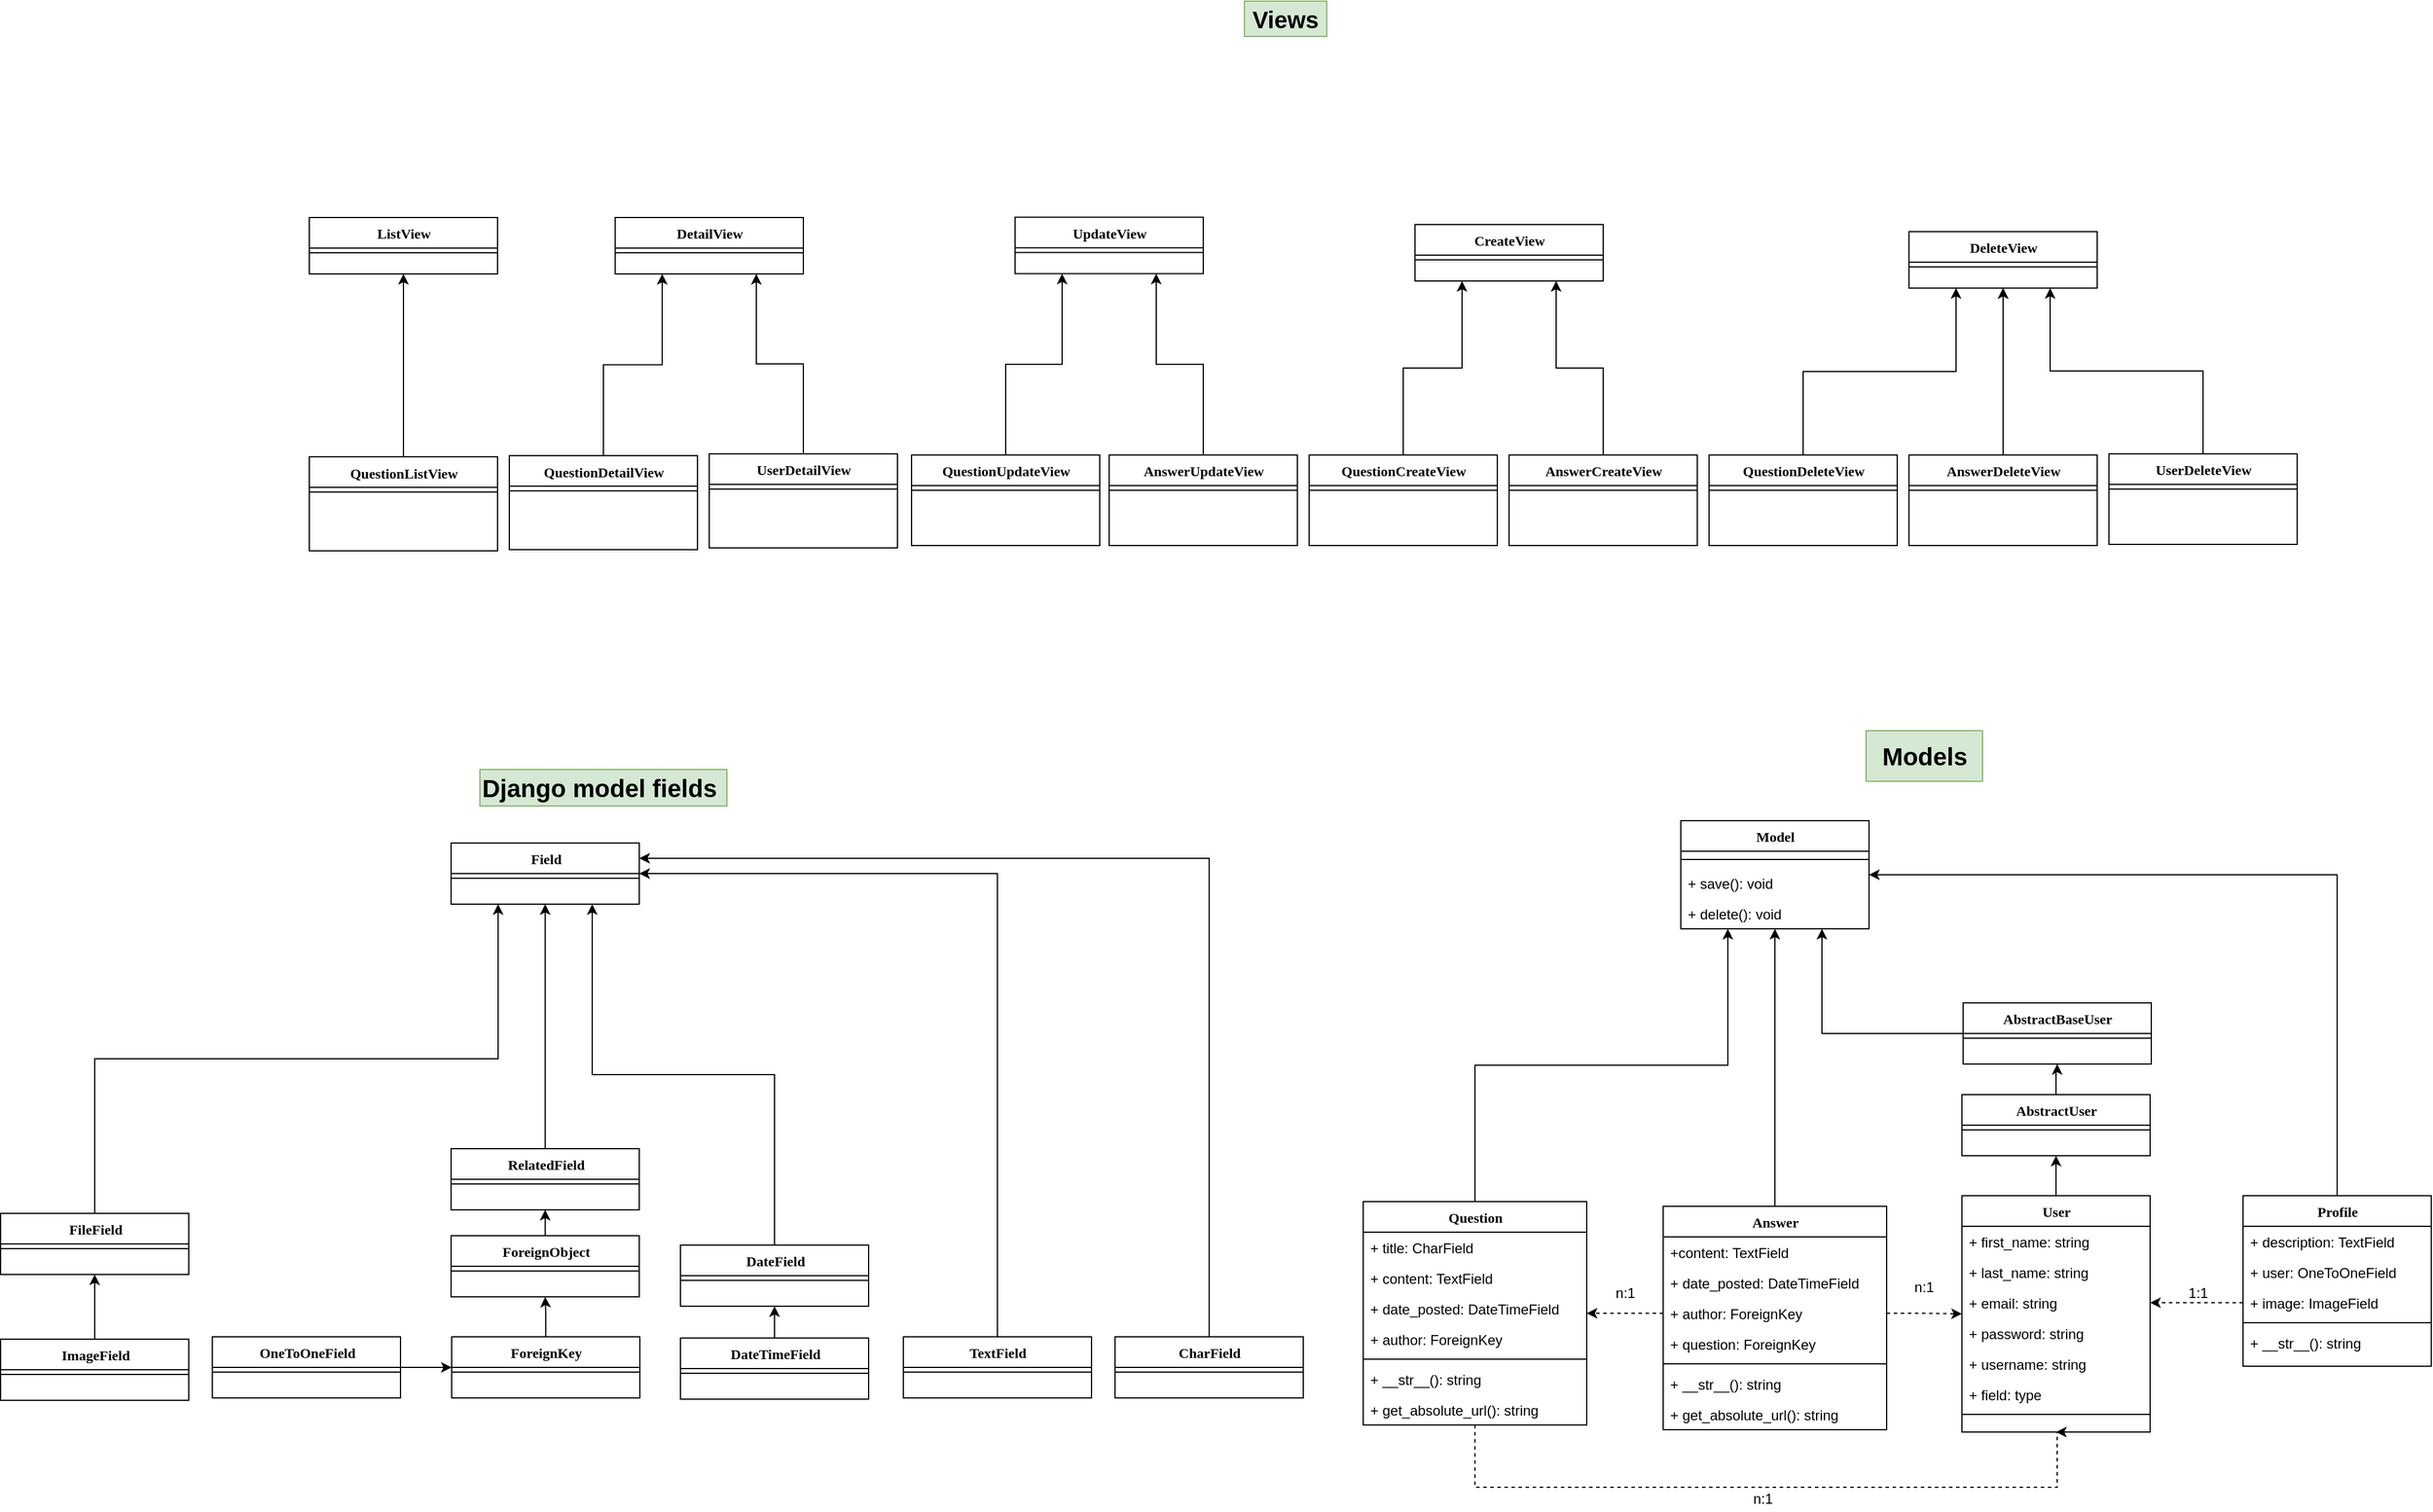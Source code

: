 <mxfile version="10.7.3" type="device"><diagram name="Page-1" id="9f46799a-70d6-7492-0946-bef42562c5a5"><mxGraphModel dx="5567" dy="2790" grid="1" gridSize="10" guides="1" tooltips="1" connect="1" arrows="1" fold="1" page="1" pageScale="1" pageWidth="1100" pageHeight="850" background="#ffffff" math="0" shadow="0"><root><mxCell id="0"/><mxCell id="1" parent="0"/><mxCell id="f9qjd2ug12fLaWXIo22U-174" value="" style="edgeStyle=orthogonalEdgeStyle;rounded=0;orthogonalLoop=1;jettySize=auto;html=1;entryX=1;entryY=0.5;entryDx=0;entryDy=0;exitX=0.5;exitY=0;exitDx=0;exitDy=0;" parent="1" source="78961159f06e98e8-17" target="78961159f06e98e8-43" edge="1"><mxGeometry relative="1" as="geometry"><mxPoint x="-734" y="545.5" as="targetPoint"/></mxGeometry></mxCell><mxCell id="f9qjd2ug12fLaWXIo22U-181" value="" style="edgeStyle=orthogonalEdgeStyle;rounded=0;orthogonalLoop=1;jettySize=auto;html=1;dashed=1;exitX=0;exitY=0.5;exitDx=0;exitDy=0;entryX=1;entryY=0.5;entryDx=0;entryDy=0;" parent="1" source="78961159f06e98e8-25" target="78961159f06e98e8-33" edge="1"><mxGeometry relative="1" as="geometry"><mxPoint x="-349" y="498" as="targetPoint"/></mxGeometry></mxCell><mxCell id="78961159f06e98e8-17" value="Profile" style="swimlane;html=1;fontStyle=1;align=center;verticalAlign=top;childLayout=stackLayout;horizontal=1;startSize=26;horizontalStack=0;resizeParent=1;resizeLast=0;collapsible=1;marginBottom=0;swimlaneFillColor=#ffffff;rounded=0;shadow=0;comic=0;labelBackgroundColor=none;strokeColor=#000000;strokeWidth=1;fillColor=none;fontFamily=Verdana;fontSize=12;fontColor=#000000;" parent="1" vertex="1"><mxGeometry x="-271" y="406" width="160" height="145" as="geometry"/></mxCell><mxCell id="78961159f06e98e8-21" value="+ description: TextField" style="text;html=1;strokeColor=none;fillColor=none;align=left;verticalAlign=top;spacingLeft=4;spacingRight=4;whiteSpace=wrap;overflow=hidden;rotatable=0;points=[[0,0.5],[1,0.5]];portConstraint=eastwest;" parent="78961159f06e98e8-17" vertex="1"><mxGeometry y="26" width="160" height="26" as="geometry"/></mxCell><mxCell id="78961159f06e98e8-23" value="+ user: OneToOneField" style="text;html=1;strokeColor=none;fillColor=none;align=left;verticalAlign=top;spacingLeft=4;spacingRight=4;whiteSpace=wrap;overflow=hidden;rotatable=0;points=[[0,0.5],[1,0.5]];portConstraint=eastwest;" parent="78961159f06e98e8-17" vertex="1"><mxGeometry y="52" width="160" height="26" as="geometry"/></mxCell><mxCell id="78961159f06e98e8-25" value="+ image: ImageField" style="text;html=1;strokeColor=none;fillColor=none;align=left;verticalAlign=top;spacingLeft=4;spacingRight=4;whiteSpace=wrap;overflow=hidden;rotatable=0;points=[[0,0.5],[1,0.5]];portConstraint=eastwest;" parent="78961159f06e98e8-17" vertex="1"><mxGeometry y="78" width="160" height="26" as="geometry"/></mxCell><mxCell id="78961159f06e98e8-19" value="" style="line;html=1;strokeWidth=1;fillColor=none;align=left;verticalAlign=middle;spacingTop=-1;spacingLeft=3;spacingRight=3;rotatable=0;labelPosition=right;points=[];portConstraint=eastwest;" parent="78961159f06e98e8-17" vertex="1"><mxGeometry y="104" width="160" height="8" as="geometry"/></mxCell><mxCell id="78961159f06e98e8-27" value="+ __str__(): string" style="text;html=1;strokeColor=none;fillColor=none;align=left;verticalAlign=top;spacingLeft=4;spacingRight=4;whiteSpace=wrap;overflow=hidden;rotatable=0;points=[[0,0.5],[1,0.5]];portConstraint=eastwest;" parent="78961159f06e98e8-17" vertex="1"><mxGeometry y="112" width="160" height="26" as="geometry"/></mxCell><mxCell id="f9qjd2ug12fLaWXIo22U-154" value="" style="edgeStyle=orthogonalEdgeStyle;rounded=0;orthogonalLoop=1;jettySize=auto;html=1;" parent="1" source="78961159f06e98e8-30" target="f9qjd2ug12fLaWXIo22U-1" edge="1"><mxGeometry relative="1" as="geometry"><mxPoint x="-359" y="43" as="targetPoint"/></mxGeometry></mxCell><mxCell id="78961159f06e98e8-30" value="User" style="swimlane;html=1;fontStyle=1;align=center;verticalAlign=top;childLayout=stackLayout;horizontal=1;startSize=26;horizontalStack=0;resizeParent=1;resizeLast=0;collapsible=1;marginBottom=0;swimlaneFillColor=#ffffff;rounded=0;shadow=0;comic=0;labelBackgroundColor=none;strokeColor=#000000;strokeWidth=1;fillColor=none;fontFamily=Verdana;fontSize=12;fontColor=#000000;" parent="1" vertex="1"><mxGeometry x="-510" y="406" width="160" height="201" as="geometry"/></mxCell><mxCell id="78961159f06e98e8-31" value="+ first_name: string" style="text;html=1;strokeColor=none;fillColor=none;align=left;verticalAlign=top;spacingLeft=4;spacingRight=4;whiteSpace=wrap;overflow=hidden;rotatable=0;points=[[0,0.5],[1,0.5]];portConstraint=eastwest;" parent="78961159f06e98e8-30" vertex="1"><mxGeometry y="26" width="160" height="26" as="geometry"/></mxCell><mxCell id="78961159f06e98e8-32" value="+ last_name: string" style="text;html=1;strokeColor=none;fillColor=none;align=left;verticalAlign=top;spacingLeft=4;spacingRight=4;whiteSpace=wrap;overflow=hidden;rotatable=0;points=[[0,0.5],[1,0.5]];portConstraint=eastwest;" parent="78961159f06e98e8-30" vertex="1"><mxGeometry y="52" width="160" height="26" as="geometry"/></mxCell><mxCell id="78961159f06e98e8-33" value="+ email: string" style="text;html=1;strokeColor=none;fillColor=none;align=left;verticalAlign=top;spacingLeft=4;spacingRight=4;whiteSpace=wrap;overflow=hidden;rotatable=0;points=[[0,0.5],[1,0.5]];portConstraint=eastwest;" parent="78961159f06e98e8-30" vertex="1"><mxGeometry y="78" width="160" height="26" as="geometry"/></mxCell><mxCell id="78961159f06e98e8-34" value="+ password: string" style="text;html=1;strokeColor=none;fillColor=none;align=left;verticalAlign=top;spacingLeft=4;spacingRight=4;whiteSpace=wrap;overflow=hidden;rotatable=0;points=[[0,0.5],[1,0.5]];portConstraint=eastwest;" parent="78961159f06e98e8-30" vertex="1"><mxGeometry y="104" width="160" height="26" as="geometry"/></mxCell><mxCell id="78961159f06e98e8-36" value="+ username: string" style="text;html=1;strokeColor=none;fillColor=none;align=left;verticalAlign=top;spacingLeft=4;spacingRight=4;whiteSpace=wrap;overflow=hidden;rotatable=0;points=[[0,0.5],[1,0.5]];portConstraint=eastwest;" parent="78961159f06e98e8-30" vertex="1"><mxGeometry y="130" width="160" height="26" as="geometry"/></mxCell><mxCell id="78961159f06e98e8-37" value="+ field: type" style="text;html=1;strokeColor=none;fillColor=none;align=left;verticalAlign=top;spacingLeft=4;spacingRight=4;whiteSpace=wrap;overflow=hidden;rotatable=0;points=[[0,0.5],[1,0.5]];portConstraint=eastwest;" parent="78961159f06e98e8-30" vertex="1"><mxGeometry y="156" width="160" height="26" as="geometry"/></mxCell><mxCell id="78961159f06e98e8-38" value="" style="line;html=1;strokeWidth=1;fillColor=none;align=left;verticalAlign=middle;spacingTop=-1;spacingLeft=3;spacingRight=3;rotatable=0;labelPosition=right;points=[];portConstraint=eastwest;" parent="78961159f06e98e8-30" vertex="1"><mxGeometry y="182" width="160" height="8" as="geometry"/></mxCell><mxCell id="78961159f06e98e8-43" value="Model" style="swimlane;html=1;fontStyle=1;align=center;verticalAlign=top;childLayout=stackLayout;horizontal=1;startSize=26;horizontalStack=0;resizeParent=1;resizeLast=0;collapsible=1;marginBottom=0;swimlaneFillColor=#ffffff;rounded=0;shadow=0;comic=0;labelBackgroundColor=none;strokeColor=#000000;strokeWidth=1;fillColor=none;fontFamily=Verdana;fontSize=12;fontColor=#000000;" parent="1" vertex="1"><mxGeometry x="-749" y="87" width="160" height="92" as="geometry"/></mxCell><mxCell id="78961159f06e98e8-51" value="" style="line;html=1;strokeWidth=1;fillColor=none;align=left;verticalAlign=middle;spacingTop=-1;spacingLeft=3;spacingRight=3;rotatable=0;labelPosition=right;points=[];portConstraint=eastwest;" parent="78961159f06e98e8-43" vertex="1"><mxGeometry y="26" width="160" height="14" as="geometry"/></mxCell><mxCell id="78961159f06e98e8-52" value="+ save(): void" style="text;html=1;strokeColor=none;fillColor=none;align=left;verticalAlign=top;spacingLeft=4;spacingRight=4;whiteSpace=wrap;overflow=hidden;rotatable=0;points=[[0,0.5],[1,0.5]];portConstraint=eastwest;" parent="78961159f06e98e8-43" vertex="1"><mxGeometry y="40" width="160" height="26" as="geometry"/></mxCell><mxCell id="78961159f06e98e8-53" value="+ delete(): void" style="text;html=1;strokeColor=none;fillColor=none;align=left;verticalAlign=top;spacingLeft=4;spacingRight=4;whiteSpace=wrap;overflow=hidden;rotatable=0;points=[[0,0.5],[1,0.5]];portConstraint=eastwest;" parent="78961159f06e98e8-43" vertex="1"><mxGeometry y="66" width="160" height="26" as="geometry"/></mxCell><mxCell id="f9qjd2ug12fLaWXIo22U-136" value="" style="edgeStyle=orthogonalEdgeStyle;rounded=0;orthogonalLoop=1;jettySize=auto;html=1;exitX=0.5;exitY=0;exitDx=0;exitDy=0;entryX=0.25;entryY=1;entryDx=0;entryDy=0;" parent="1" source="78961159f06e98e8-56" target="78961159f06e98e8-43" edge="1"><mxGeometry relative="1" as="geometry"><mxPoint x="-439" y="189" as="targetPoint"/></mxGeometry></mxCell><mxCell id="f9qjd2ug12fLaWXIo22U-312" value="" style="edgeStyle=orthogonalEdgeStyle;rounded=0;orthogonalLoop=1;jettySize=auto;html=1;dashed=1;entryX=0.5;entryY=1;entryDx=0;entryDy=0;exitX=0.5;exitY=1;exitDx=0;exitDy=0;" parent="1" source="78961159f06e98e8-56" target="78961159f06e98e8-30" edge="1"><mxGeometry relative="1" as="geometry"><mxPoint x="-1074" y="821" as="targetPoint"/><Array as="points"><mxPoint x="-924" y="654"/><mxPoint x="-429" y="654"/></Array></mxGeometry></mxCell><mxCell id="78961159f06e98e8-56" value="Question" style="swimlane;html=1;fontStyle=1;align=center;verticalAlign=top;childLayout=stackLayout;horizontal=1;startSize=26;horizontalStack=0;resizeParent=1;resizeLast=0;collapsible=1;marginBottom=0;swimlaneFillColor=#ffffff;rounded=0;shadow=0;comic=0;labelBackgroundColor=none;strokeColor=#000000;strokeWidth=1;fillColor=none;fontFamily=Verdana;fontSize=12;fontColor=#000000;" parent="1" vertex="1"><mxGeometry x="-1019" y="411" width="190" height="190" as="geometry"/></mxCell><mxCell id="78961159f06e98e8-57" value="+ title: CharField" style="text;html=1;strokeColor=none;fillColor=none;align=left;verticalAlign=top;spacingLeft=4;spacingRight=4;whiteSpace=wrap;overflow=hidden;rotatable=0;points=[[0,0.5],[1,0.5]];portConstraint=eastwest;" parent="78961159f06e98e8-56" vertex="1"><mxGeometry y="26" width="190" height="26" as="geometry"/></mxCell><mxCell id="78961159f06e98e8-58" value="+ content: TextField" style="text;html=1;strokeColor=none;fillColor=none;align=left;verticalAlign=top;spacingLeft=4;spacingRight=4;whiteSpace=wrap;overflow=hidden;rotatable=0;points=[[0,0.5],[1,0.5]];portConstraint=eastwest;" parent="78961159f06e98e8-56" vertex="1"><mxGeometry y="52" width="190" height="26" as="geometry"/></mxCell><mxCell id="78961159f06e98e8-59" value="+ date_posted: DateTimeField" style="text;html=1;strokeColor=none;fillColor=none;align=left;verticalAlign=top;spacingLeft=4;spacingRight=4;whiteSpace=wrap;overflow=hidden;rotatable=0;points=[[0,0.5],[1,0.5]];portConstraint=eastwest;" parent="78961159f06e98e8-56" vertex="1"><mxGeometry y="78" width="190" height="26" as="geometry"/></mxCell><mxCell id="78961159f06e98e8-60" value="+ author: ForeignKey" style="text;html=1;strokeColor=none;fillColor=none;align=left;verticalAlign=top;spacingLeft=4;spacingRight=4;whiteSpace=wrap;overflow=hidden;rotatable=0;points=[[0,0.5],[1,0.5]];portConstraint=eastwest;" parent="78961159f06e98e8-56" vertex="1"><mxGeometry y="104" width="190" height="26" as="geometry"/></mxCell><mxCell id="78961159f06e98e8-64" value="" style="line;html=1;strokeWidth=1;fillColor=none;align=left;verticalAlign=middle;spacingTop=-1;spacingLeft=3;spacingRight=3;rotatable=0;labelPosition=right;points=[];portConstraint=eastwest;" parent="78961159f06e98e8-56" vertex="1"><mxGeometry y="130" width="190" height="8" as="geometry"/></mxCell><mxCell id="78961159f06e98e8-65" value="+ __str__(): string" style="text;html=1;strokeColor=none;fillColor=none;align=left;verticalAlign=top;spacingLeft=4;spacingRight=4;whiteSpace=wrap;overflow=hidden;rotatable=0;points=[[0,0.5],[1,0.5]];portConstraint=eastwest;" parent="78961159f06e98e8-56" vertex="1"><mxGeometry y="138" width="190" height="26" as="geometry"/></mxCell><mxCell id="78961159f06e98e8-66" value="+ get_absolute_url(): string" style="text;html=1;strokeColor=none;fillColor=none;align=left;verticalAlign=top;spacingLeft=4;spacingRight=4;whiteSpace=wrap;overflow=hidden;rotatable=0;points=[[0,0.5],[1,0.5]];portConstraint=eastwest;" parent="78961159f06e98e8-56" vertex="1"><mxGeometry y="164" width="190" height="26" as="geometry"/></mxCell><mxCell id="f9qjd2ug12fLaWXIo22U-155" value="" style="edgeStyle=orthogonalEdgeStyle;rounded=0;orthogonalLoop=1;jettySize=auto;html=1;" parent="1" source="f9qjd2ug12fLaWXIo22U-1" target="f9qjd2ug12fLaWXIo22U-9" edge="1"><mxGeometry relative="1" as="geometry"/></mxCell><mxCell id="f9qjd2ug12fLaWXIo22U-1" value="AbstractUser" style="swimlane;html=1;fontStyle=1;align=center;verticalAlign=top;childLayout=stackLayout;horizontal=1;startSize=26;horizontalStack=0;resizeParent=1;resizeLast=0;collapsible=1;marginBottom=0;swimlaneFillColor=#ffffff;rounded=0;shadow=0;comic=0;labelBackgroundColor=none;strokeColor=#000000;strokeWidth=1;fillColor=none;fontFamily=Verdana;fontSize=12;fontColor=#000000;" parent="1" vertex="1"><mxGeometry x="-510" y="320" width="160" height="52" as="geometry"/></mxCell><mxCell id="f9qjd2ug12fLaWXIo22U-8" value="" style="line;html=1;strokeWidth=1;fillColor=none;align=left;verticalAlign=middle;spacingTop=-1;spacingLeft=3;spacingRight=3;rotatable=0;labelPosition=right;points=[];portConstraint=eastwest;" parent="f9qjd2ug12fLaWXIo22U-1" vertex="1"><mxGeometry y="26" width="160" height="8" as="geometry"/></mxCell><mxCell id="f9qjd2ug12fLaWXIo22U-158" value="" style="edgeStyle=orthogonalEdgeStyle;rounded=0;orthogonalLoop=1;jettySize=auto;html=1;entryX=0.75;entryY=1;entryDx=0;entryDy=0;" parent="1" source="f9qjd2ug12fLaWXIo22U-9" target="78961159f06e98e8-43" edge="1"><mxGeometry relative="1" as="geometry"><mxPoint x="-439" y="133" as="sourcePoint"/><mxPoint x="-439" y="124" as="targetPoint"/></mxGeometry></mxCell><mxCell id="f9qjd2ug12fLaWXIo22U-9" value="AbstractBaseUser" style="swimlane;html=1;fontStyle=1;align=center;verticalAlign=top;childLayout=stackLayout;horizontal=1;startSize=26;horizontalStack=0;resizeParent=1;resizeLast=0;collapsible=1;marginBottom=0;swimlaneFillColor=#ffffff;rounded=0;shadow=0;comic=0;labelBackgroundColor=none;strokeColor=#000000;strokeWidth=1;fillColor=none;fontFamily=Verdana;fontSize=12;fontColor=#000000;" parent="1" vertex="1"><mxGeometry x="-509" y="242" width="160" height="52" as="geometry"/></mxCell><mxCell id="f9qjd2ug12fLaWXIo22U-10" value="" style="line;html=1;strokeWidth=1;fillColor=none;align=left;verticalAlign=middle;spacingTop=-1;spacingLeft=3;spacingRight=3;rotatable=0;labelPosition=right;points=[];portConstraint=eastwest;" parent="f9qjd2ug12fLaWXIo22U-9" vertex="1"><mxGeometry y="26" width="160" height="8" as="geometry"/></mxCell><mxCell id="f9qjd2ug12fLaWXIo22U-167" value="" style="edgeStyle=orthogonalEdgeStyle;rounded=0;orthogonalLoop=1;jettySize=auto;html=1;exitX=0.5;exitY=0;exitDx=0;exitDy=0;" parent="1" source="f9qjd2ug12fLaWXIo22U-11" target="78961159f06e98e8-43" edge="1"><mxGeometry relative="1" as="geometry"><mxPoint x="-489.0" y="569" as="targetPoint"/></mxGeometry></mxCell><mxCell id="f9qjd2ug12fLaWXIo22U-11" value="Answer" style="swimlane;html=1;fontStyle=1;align=center;verticalAlign=top;childLayout=stackLayout;horizontal=1;startSize=26;horizontalStack=0;resizeParent=1;resizeLast=0;collapsible=1;marginBottom=0;swimlaneFillColor=#ffffff;rounded=0;shadow=0;comic=0;labelBackgroundColor=none;strokeColor=#000000;strokeWidth=1;fillColor=none;fontFamily=Verdana;fontSize=12;fontColor=#000000;" parent="1" vertex="1"><mxGeometry x="-764" y="415" width="190" height="190" as="geometry"/></mxCell><mxCell id="f9qjd2ug12fLaWXIo22U-12" value="+content: TextField" style="text;html=1;strokeColor=none;fillColor=none;align=left;verticalAlign=top;spacingLeft=4;spacingRight=4;whiteSpace=wrap;overflow=hidden;rotatable=0;points=[[0,0.5],[1,0.5]];portConstraint=eastwest;" parent="f9qjd2ug12fLaWXIo22U-11" vertex="1"><mxGeometry y="26" width="190" height="26" as="geometry"/></mxCell><mxCell id="f9qjd2ug12fLaWXIo22U-13" value="+ date_posted: DateTimeField" style="text;html=1;strokeColor=none;fillColor=none;align=left;verticalAlign=top;spacingLeft=4;spacingRight=4;whiteSpace=wrap;overflow=hidden;rotatable=0;points=[[0,0.5],[1,0.5]];portConstraint=eastwest;" parent="f9qjd2ug12fLaWXIo22U-11" vertex="1"><mxGeometry y="52" width="190" height="26" as="geometry"/></mxCell><mxCell id="f9qjd2ug12fLaWXIo22U-14" value="+ author: ForeignKey" style="text;html=1;strokeColor=none;fillColor=none;align=left;verticalAlign=top;spacingLeft=4;spacingRight=4;whiteSpace=wrap;overflow=hidden;rotatable=0;points=[[0,0.5],[1,0.5]];portConstraint=eastwest;" parent="f9qjd2ug12fLaWXIo22U-11" vertex="1"><mxGeometry y="78" width="190" height="26" as="geometry"/></mxCell><mxCell id="f9qjd2ug12fLaWXIo22U-15" value="+ question: ForeignKey" style="text;html=1;strokeColor=none;fillColor=none;align=left;verticalAlign=top;spacingLeft=4;spacingRight=4;whiteSpace=wrap;overflow=hidden;rotatable=0;points=[[0,0.5],[1,0.5]];portConstraint=eastwest;" parent="f9qjd2ug12fLaWXIo22U-11" vertex="1"><mxGeometry y="104" width="190" height="26" as="geometry"/></mxCell><mxCell id="f9qjd2ug12fLaWXIo22U-16" value="" style="line;html=1;strokeWidth=1;fillColor=none;align=left;verticalAlign=middle;spacingTop=-1;spacingLeft=3;spacingRight=3;rotatable=0;labelPosition=right;points=[];portConstraint=eastwest;" parent="f9qjd2ug12fLaWXIo22U-11" vertex="1"><mxGeometry y="130" width="190" height="8" as="geometry"/></mxCell><mxCell id="f9qjd2ug12fLaWXIo22U-17" value="+ __str__(): string" style="text;html=1;strokeColor=none;fillColor=none;align=left;verticalAlign=top;spacingLeft=4;spacingRight=4;whiteSpace=wrap;overflow=hidden;rotatable=0;points=[[0,0.5],[1,0.5]];portConstraint=eastwest;" parent="f9qjd2ug12fLaWXIo22U-11" vertex="1"><mxGeometry y="138" width="190" height="26" as="geometry"/></mxCell><mxCell id="f9qjd2ug12fLaWXIo22U-18" value="+ get_absolute_url(): string" style="text;html=1;strokeColor=none;fillColor=none;align=left;verticalAlign=top;spacingLeft=4;spacingRight=4;whiteSpace=wrap;overflow=hidden;rotatable=0;points=[[0,0.5],[1,0.5]];portConstraint=eastwest;" parent="f9qjd2ug12fLaWXIo22U-11" vertex="1"><mxGeometry y="164" width="190" height="26" as="geometry"/></mxCell><mxCell id="f9qjd2ug12fLaWXIo22U-20" value="Field&lt;br&gt;" style="swimlane;html=1;fontStyle=1;align=center;verticalAlign=top;childLayout=stackLayout;horizontal=1;startSize=26;horizontalStack=0;resizeParent=1;resizeLast=0;collapsible=1;marginBottom=0;swimlaneFillColor=#ffffff;rounded=0;shadow=0;comic=0;labelBackgroundColor=none;strokeColor=#000000;strokeWidth=1;fillColor=none;fontFamily=Verdana;fontSize=12;fontColor=#000000;" parent="1" vertex="1"><mxGeometry x="-1794.5" y="106" width="160" height="52" as="geometry"/></mxCell><mxCell id="f9qjd2ug12fLaWXIo22U-21" value="" style="line;html=1;strokeWidth=1;fillColor=none;align=left;verticalAlign=middle;spacingTop=-1;spacingLeft=3;spacingRight=3;rotatable=0;labelPosition=right;points=[];portConstraint=eastwest;" parent="f9qjd2ug12fLaWXIo22U-20" vertex="1"><mxGeometry y="26" width="160" height="8" as="geometry"/></mxCell><mxCell id="gIYlh5g8Ol5P7HGxsZYm-16" value="" style="edgeStyle=orthogonalEdgeStyle;rounded=0;orthogonalLoop=1;jettySize=auto;html=1;entryX=1;entryY=0.5;entryDx=0;entryDy=0;exitX=0.5;exitY=0;exitDx=0;exitDy=0;" edge="1" parent="1" source="f9qjd2ug12fLaWXIo22U-22" target="f9qjd2ug12fLaWXIo22U-20"><mxGeometry relative="1" as="geometry"><mxPoint x="-1330" y="438" as="targetPoint"/></mxGeometry></mxCell><mxCell id="f9qjd2ug12fLaWXIo22U-22" value="TextField&lt;br&gt;" style="swimlane;html=1;fontStyle=1;align=center;verticalAlign=top;childLayout=stackLayout;horizontal=1;startSize=26;horizontalStack=0;resizeParent=1;resizeLast=0;collapsible=1;marginBottom=0;swimlaneFillColor=#ffffff;rounded=0;shadow=0;comic=0;labelBackgroundColor=none;strokeColor=#000000;strokeWidth=1;fillColor=none;fontFamily=Verdana;fontSize=12;fontColor=#000000;" parent="1" vertex="1"><mxGeometry x="-1410" y="526" width="160" height="52" as="geometry"/></mxCell><mxCell id="f9qjd2ug12fLaWXIo22U-23" value="" style="line;html=1;strokeWidth=1;fillColor=none;align=left;verticalAlign=middle;spacingTop=-1;spacingLeft=3;spacingRight=3;rotatable=0;labelPosition=right;points=[];portConstraint=eastwest;" parent="f9qjd2ug12fLaWXIo22U-22" vertex="1"><mxGeometry y="26" width="160" height="8" as="geometry"/></mxCell><mxCell id="f9qjd2ug12fLaWXIo22U-191" value="" style="edgeStyle=orthogonalEdgeStyle;rounded=0;orthogonalLoop=1;jettySize=auto;html=1;entryX=0.75;entryY=1;entryDx=0;entryDy=0;exitX=0.5;exitY=0;exitDx=0;exitDy=0;" parent="1" source="f9qjd2ug12fLaWXIo22U-24" target="f9qjd2ug12fLaWXIo22U-20" edge="1"><mxGeometry relative="1" as="geometry"><mxPoint x="-1189.5" y="156" as="targetPoint"/></mxGeometry></mxCell><mxCell id="f9qjd2ug12fLaWXIo22U-24" value="DateField&lt;br&gt;" style="swimlane;html=1;fontStyle=1;align=center;verticalAlign=top;childLayout=stackLayout;horizontal=1;startSize=26;horizontalStack=0;resizeParent=1;resizeLast=0;collapsible=1;marginBottom=0;swimlaneFillColor=#ffffff;rounded=0;shadow=0;comic=0;labelBackgroundColor=none;strokeColor=#000000;strokeWidth=1;fillColor=none;fontFamily=Verdana;fontSize=12;fontColor=#000000;" parent="1" vertex="1"><mxGeometry x="-1599.5" y="448" width="160" height="52" as="geometry"/></mxCell><mxCell id="f9qjd2ug12fLaWXIo22U-25" value="" style="line;html=1;strokeWidth=1;fillColor=none;align=left;verticalAlign=middle;spacingTop=-1;spacingLeft=3;spacingRight=3;rotatable=0;labelPosition=right;points=[];portConstraint=eastwest;" parent="f9qjd2ug12fLaWXIo22U-24" vertex="1"><mxGeometry y="26" width="160" height="8" as="geometry"/></mxCell><mxCell id="f9qjd2ug12fLaWXIo22U-185" value="" style="edgeStyle=orthogonalEdgeStyle;rounded=0;orthogonalLoop=1;jettySize=auto;html=1;entryX=0.5;entryY=1;entryDx=0;entryDy=0;" parent="1" source="f9qjd2ug12fLaWXIo22U-26" target="f9qjd2ug12fLaWXIo22U-24" edge="1"><mxGeometry relative="1" as="geometry"><mxPoint x="-1569.5" y="580" as="targetPoint"/></mxGeometry></mxCell><mxCell id="f9qjd2ug12fLaWXIo22U-197" value="" style="edgeStyle=orthogonalEdgeStyle;rounded=0;orthogonalLoop=1;jettySize=auto;html=1;entryX=0.5;entryY=1;entryDx=0;entryDy=0;" parent="1" source="f9qjd2ug12fLaWXIo22U-28" target="f9qjd2ug12fLaWXIo22U-20" edge="1"><mxGeometry relative="1" as="geometry"><mxPoint x="-1669.5" y="121" as="targetPoint"/></mxGeometry></mxCell><mxCell id="f9qjd2ug12fLaWXIo22U-28" value="RelatedField&lt;br&gt;" style="swimlane;html=1;fontStyle=1;align=center;verticalAlign=top;childLayout=stackLayout;horizontal=1;startSize=26;horizontalStack=0;resizeParent=1;resizeLast=0;collapsible=1;marginBottom=0;swimlaneFillColor=#ffffff;rounded=0;shadow=0;comic=0;labelBackgroundColor=none;strokeColor=#000000;strokeWidth=1;fillColor=none;fontFamily=Verdana;fontSize=12;fontColor=#000000;" parent="1" vertex="1"><mxGeometry x="-1794.5" y="366" width="160" height="52" as="geometry"/></mxCell><mxCell id="f9qjd2ug12fLaWXIo22U-29" value="" style="line;html=1;strokeWidth=1;fillColor=none;align=left;verticalAlign=middle;spacingTop=-1;spacingLeft=3;spacingRight=3;rotatable=0;labelPosition=right;points=[];portConstraint=eastwest;" parent="f9qjd2ug12fLaWXIo22U-28" vertex="1"><mxGeometry y="26" width="160" height="8" as="geometry"/></mxCell><mxCell id="f9qjd2ug12fLaWXIo22U-204" value="" style="edgeStyle=orthogonalEdgeStyle;rounded=0;orthogonalLoop=1;jettySize=auto;html=1;" parent="1" source="f9qjd2ug12fLaWXIo22U-30" target="f9qjd2ug12fLaWXIo22U-28" edge="1"><mxGeometry relative="1" as="geometry"/></mxCell><mxCell id="f9qjd2ug12fLaWXIo22U-30" value="ForeignObject&lt;br&gt;" style="swimlane;html=1;fontStyle=1;align=center;verticalAlign=top;childLayout=stackLayout;horizontal=1;startSize=26;horizontalStack=0;resizeParent=1;resizeLast=0;collapsible=1;marginBottom=0;swimlaneFillColor=#ffffff;rounded=0;shadow=0;comic=0;labelBackgroundColor=none;strokeColor=#000000;strokeWidth=1;fillColor=none;fontFamily=Verdana;fontSize=12;fontColor=#000000;" parent="1" vertex="1"><mxGeometry x="-1794.5" y="440" width="160" height="52" as="geometry"/></mxCell><mxCell id="f9qjd2ug12fLaWXIo22U-31" value="" style="line;html=1;strokeWidth=1;fillColor=none;align=left;verticalAlign=middle;spacingTop=-1;spacingLeft=3;spacingRight=3;rotatable=0;labelPosition=right;points=[];portConstraint=eastwest;" parent="f9qjd2ug12fLaWXIo22U-30" vertex="1"><mxGeometry y="26" width="160" height="8" as="geometry"/></mxCell><mxCell id="f9qjd2ug12fLaWXIo22U-205" value="" style="edgeStyle=orthogonalEdgeStyle;rounded=0;orthogonalLoop=1;jettySize=auto;html=1;" parent="1" source="f9qjd2ug12fLaWXIo22U-32" target="f9qjd2ug12fLaWXIo22U-30" edge="1"><mxGeometry relative="1" as="geometry"/></mxCell><mxCell id="f9qjd2ug12fLaWXIo22U-32" value="ForeignKey&lt;br&gt;" style="swimlane;html=1;fontStyle=1;align=center;verticalAlign=top;childLayout=stackLayout;horizontal=1;startSize=26;horizontalStack=0;resizeParent=1;resizeLast=0;collapsible=1;marginBottom=0;swimlaneFillColor=#ffffff;rounded=0;shadow=0;comic=0;labelBackgroundColor=none;strokeColor=#000000;strokeWidth=1;fillColor=none;fontFamily=Verdana;fontSize=12;fontColor=#000000;" parent="1" vertex="1"><mxGeometry x="-1794" y="526" width="160" height="52" as="geometry"/></mxCell><mxCell id="f9qjd2ug12fLaWXIo22U-33" value="" style="line;html=1;strokeWidth=1;fillColor=none;align=left;verticalAlign=middle;spacingTop=-1;spacingLeft=3;spacingRight=3;rotatable=0;labelPosition=right;points=[];portConstraint=eastwest;" parent="f9qjd2ug12fLaWXIo22U-32" vertex="1"><mxGeometry y="26" width="160" height="8" as="geometry"/></mxCell><mxCell id="f9qjd2ug12fLaWXIo22U-206" value="" style="edgeStyle=orthogonalEdgeStyle;rounded=0;orthogonalLoop=1;jettySize=auto;html=1;" parent="1" source="f9qjd2ug12fLaWXIo22U-34" target="f9qjd2ug12fLaWXIo22U-32" edge="1"><mxGeometry relative="1" as="geometry"/></mxCell><mxCell id="f9qjd2ug12fLaWXIo22U-34" value="OneToOneField&lt;br&gt;" style="swimlane;html=1;fontStyle=1;align=center;verticalAlign=top;childLayout=stackLayout;horizontal=1;startSize=26;horizontalStack=0;resizeParent=1;resizeLast=0;collapsible=1;marginBottom=0;swimlaneFillColor=#ffffff;rounded=0;shadow=0;comic=0;labelBackgroundColor=none;strokeColor=#000000;strokeWidth=1;fillColor=none;fontFamily=Verdana;fontSize=12;fontColor=#000000;" parent="1" vertex="1"><mxGeometry x="-1997.5" y="526" width="160" height="52" as="geometry"/></mxCell><mxCell id="f9qjd2ug12fLaWXIo22U-35" value="" style="line;html=1;strokeWidth=1;fillColor=none;align=left;verticalAlign=middle;spacingTop=-1;spacingLeft=3;spacingRight=3;rotatable=0;labelPosition=right;points=[];portConstraint=eastwest;" parent="f9qjd2ug12fLaWXIo22U-34" vertex="1"><mxGeometry y="26" width="160" height="8" as="geometry"/></mxCell><mxCell id="f9qjd2ug12fLaWXIo22U-200" value="" style="edgeStyle=orthogonalEdgeStyle;rounded=0;orthogonalLoop=1;jettySize=auto;html=1;entryX=0.25;entryY=1;entryDx=0;entryDy=0;exitX=0.5;exitY=0;exitDx=0;exitDy=0;" parent="1" source="f9qjd2ug12fLaWXIo22U-36" target="f9qjd2ug12fLaWXIo22U-20" edge="1"><mxGeometry relative="1" as="geometry"><mxPoint x="-1879.5" y="114.5" as="targetPoint"/></mxGeometry></mxCell><mxCell id="f9qjd2ug12fLaWXIo22U-36" value="FileField&lt;br&gt;" style="swimlane;html=1;fontStyle=1;align=center;verticalAlign=top;childLayout=stackLayout;horizontal=1;startSize=26;horizontalStack=0;resizeParent=1;resizeLast=0;collapsible=1;marginBottom=0;swimlaneFillColor=#ffffff;rounded=0;shadow=0;comic=0;labelBackgroundColor=none;strokeColor=#000000;strokeWidth=1;fillColor=none;fontFamily=Verdana;fontSize=12;fontColor=#000000;" parent="1" vertex="1"><mxGeometry x="-2177.5" y="421" width="160" height="52" as="geometry"/></mxCell><mxCell id="f9qjd2ug12fLaWXIo22U-37" value="" style="line;html=1;strokeWidth=1;fillColor=none;align=left;verticalAlign=middle;spacingTop=-1;spacingLeft=3;spacingRight=3;rotatable=0;labelPosition=right;points=[];portConstraint=eastwest;" parent="f9qjd2ug12fLaWXIo22U-36" vertex="1"><mxGeometry y="26" width="160" height="8" as="geometry"/></mxCell><mxCell id="f9qjd2ug12fLaWXIo22U-203" value="" style="edgeStyle=orthogonalEdgeStyle;rounded=0;orthogonalLoop=1;jettySize=auto;html=1;entryX=0.5;entryY=1;entryDx=0;entryDy=0;" parent="1" source="f9qjd2ug12fLaWXIo22U-38" target="f9qjd2ug12fLaWXIo22U-36" edge="1"><mxGeometry relative="1" as="geometry"><mxPoint x="-2109.5" y="417.5" as="targetPoint"/></mxGeometry></mxCell><mxCell id="f9qjd2ug12fLaWXIo22U-38" value="ImageField&lt;br&gt;" style="swimlane;html=1;fontStyle=1;align=center;verticalAlign=top;childLayout=stackLayout;horizontal=1;startSize=26;horizontalStack=0;resizeParent=1;resizeLast=0;collapsible=1;marginBottom=0;swimlaneFillColor=#ffffff;rounded=0;shadow=0;comic=0;labelBackgroundColor=none;strokeColor=#000000;strokeWidth=1;fillColor=none;fontFamily=Verdana;fontSize=12;fontColor=#000000;" parent="1" vertex="1"><mxGeometry x="-2177.5" y="528" width="160" height="52" as="geometry"/></mxCell><mxCell id="f9qjd2ug12fLaWXIo22U-39" value="" style="line;html=1;strokeWidth=1;fillColor=none;align=left;verticalAlign=middle;spacingTop=-1;spacingLeft=3;spacingRight=3;rotatable=0;labelPosition=right;points=[];portConstraint=eastwest;" parent="f9qjd2ug12fLaWXIo22U-38" vertex="1"><mxGeometry y="26" width="160" height="8" as="geometry"/></mxCell><mxCell id="f9qjd2ug12fLaWXIo22U-188" value="" style="edgeStyle=orthogonalEdgeStyle;rounded=0;orthogonalLoop=1;jettySize=auto;html=1;entryX=1;entryY=0.25;entryDx=0;entryDy=0;" parent="1" source="f9qjd2ug12fLaWXIo22U-42" target="f9qjd2ug12fLaWXIo22U-20" edge="1"><mxGeometry relative="1" as="geometry"><mxPoint x="-1009.5" y="160" as="targetPoint"/><Array as="points"><mxPoint x="-1150" y="119"/></Array></mxGeometry></mxCell><mxCell id="f9qjd2ug12fLaWXIo22U-42" value="CharField&lt;br&gt;" style="swimlane;html=1;fontStyle=1;align=center;verticalAlign=top;childLayout=stackLayout;horizontal=1;startSize=26;horizontalStack=0;resizeParent=1;resizeLast=0;collapsible=1;marginBottom=0;swimlaneFillColor=#ffffff;rounded=0;shadow=0;comic=0;labelBackgroundColor=none;strokeColor=#000000;strokeWidth=1;fillColor=none;fontFamily=Verdana;fontSize=12;fontColor=#000000;" parent="1" vertex="1"><mxGeometry x="-1230" y="526" width="160" height="52" as="geometry"/></mxCell><mxCell id="f9qjd2ug12fLaWXIo22U-43" value="" style="line;html=1;strokeWidth=1;fillColor=none;align=left;verticalAlign=middle;spacingTop=-1;spacingLeft=3;spacingRight=3;rotatable=0;labelPosition=right;points=[];portConstraint=eastwest;" parent="f9qjd2ug12fLaWXIo22U-42" vertex="1"><mxGeometry y="26" width="160" height="8" as="geometry"/></mxCell><mxCell id="f9qjd2ug12fLaWXIo22U-291" value="" style="edgeStyle=orthogonalEdgeStyle;rounded=0;orthogonalLoop=1;jettySize=auto;html=1;entryX=0.75;entryY=1;entryDx=0;entryDy=0;" parent="1" source="f9qjd2ug12fLaWXIo22U-56" target="f9qjd2ug12fLaWXIo22U-83" edge="1"><mxGeometry relative="1" as="geometry"/></mxCell><mxCell id="f9qjd2ug12fLaWXIo22U-80" value="CreateView" style="swimlane;html=1;fontStyle=1;align=center;verticalAlign=top;childLayout=stackLayout;horizontal=1;startSize=26;horizontalStack=0;resizeParent=1;resizeLast=0;collapsible=1;marginBottom=0;swimlaneFillColor=#ffffff;rounded=0;shadow=0;comic=0;labelBackgroundColor=none;strokeColor=#000000;strokeWidth=1;fillColor=none;fontFamily=Verdana;fontSize=12;fontColor=#000000;" parent="1" vertex="1"><mxGeometry x="-975" y="-420" width="160" height="48" as="geometry"/></mxCell><mxCell id="f9qjd2ug12fLaWXIo22U-82" value="" style="line;html=1;strokeWidth=1;fillColor=none;align=left;verticalAlign=middle;spacingTop=-1;spacingLeft=3;spacingRight=3;rotatable=0;labelPosition=right;points=[];portConstraint=eastwest;" parent="f9qjd2ug12fLaWXIo22U-80" vertex="1"><mxGeometry y="26" width="160" height="8" as="geometry"/></mxCell><mxCell id="f9qjd2ug12fLaWXIo22U-83" value="DetailView&lt;br&gt;" style="swimlane;html=1;fontStyle=1;align=center;verticalAlign=top;childLayout=stackLayout;horizontal=1;startSize=26;horizontalStack=0;resizeParent=1;resizeLast=0;collapsible=1;marginBottom=0;swimlaneFillColor=#ffffff;rounded=0;shadow=0;comic=0;labelBackgroundColor=none;strokeColor=#000000;strokeWidth=1;fillColor=none;fontFamily=Verdana;fontSize=12;fontColor=#000000;" parent="1" vertex="1"><mxGeometry x="-1655" y="-426.0" width="160" height="48" as="geometry"/></mxCell><mxCell id="f9qjd2ug12fLaWXIo22U-84" value="" style="line;html=1;strokeWidth=1;fillColor=none;align=left;verticalAlign=middle;spacingTop=-1;spacingLeft=3;spacingRight=3;rotatable=0;labelPosition=right;points=[];portConstraint=eastwest;" parent="f9qjd2ug12fLaWXIo22U-83" vertex="1"><mxGeometry y="26" width="160" height="8" as="geometry"/></mxCell><mxCell id="f9qjd2ug12fLaWXIo22U-294" value="" style="edgeStyle=orthogonalEdgeStyle;rounded=0;orthogonalLoop=1;jettySize=auto;html=1;exitX=0.5;exitY=0;exitDx=0;exitDy=0;entryX=0.75;entryY=1;entryDx=0;entryDy=0;" parent="1" source="f9qjd2ug12fLaWXIo22U-85" target="f9qjd2ug12fLaWXIo22U-99" edge="1"><mxGeometry relative="1" as="geometry"><mxPoint x="1298" y="-278.5" as="targetPoint"/></mxGeometry></mxCell><mxCell id="f9qjd2ug12fLaWXIo22U-85" value="UserDeleteView" style="swimlane;html=1;fontStyle=1;align=center;verticalAlign=top;childLayout=stackLayout;horizontal=1;startSize=26;horizontalStack=0;resizeParent=1;resizeLast=0;collapsible=1;marginBottom=0;swimlaneFillColor=#ffffff;rounded=0;shadow=0;comic=0;labelBackgroundColor=none;strokeColor=#000000;strokeWidth=1;fillColor=none;fontFamily=Verdana;fontSize=12;fontColor=#000000;" parent="1" vertex="1"><mxGeometry x="-385.0" y="-225" width="160" height="77" as="geometry"/></mxCell><mxCell id="f9qjd2ug12fLaWXIo22U-92" value="" style="line;html=1;strokeWidth=1;fillColor=none;align=left;verticalAlign=middle;spacingTop=-1;spacingLeft=3;spacingRight=3;rotatable=0;labelPosition=right;points=[];portConstraint=eastwest;" parent="f9qjd2ug12fLaWXIo22U-85" vertex="1"><mxGeometry y="26" width="160" height="8" as="geometry"/></mxCell><mxCell id="f9qjd2ug12fLaWXIo22U-97" value="UpdateView" style="swimlane;html=1;fontStyle=1;align=center;verticalAlign=top;childLayout=stackLayout;horizontal=1;startSize=26;horizontalStack=0;resizeParent=1;resizeLast=0;collapsible=1;marginBottom=0;swimlaneFillColor=#ffffff;rounded=0;shadow=0;comic=0;labelBackgroundColor=none;strokeColor=#000000;strokeWidth=1;fillColor=none;fontFamily=Verdana;fontSize=12;fontColor=#000000;" parent="1" vertex="1"><mxGeometry x="-1315" y="-426.2" width="160" height="48" as="geometry"/></mxCell><mxCell id="f9qjd2ug12fLaWXIo22U-98" value="" style="line;html=1;strokeWidth=1;fillColor=none;align=left;verticalAlign=middle;spacingTop=-1;spacingLeft=3;spacingRight=3;rotatable=0;labelPosition=right;points=[];portConstraint=eastwest;" parent="f9qjd2ug12fLaWXIo22U-97" vertex="1"><mxGeometry y="26" width="160" height="8" as="geometry"/></mxCell><mxCell id="f9qjd2ug12fLaWXIo22U-99" value="DeleteView&lt;br&gt;" style="swimlane;html=1;fontStyle=1;align=center;verticalAlign=top;childLayout=stackLayout;horizontal=1;startSize=26;horizontalStack=0;resizeParent=1;resizeLast=0;collapsible=1;marginBottom=0;swimlaneFillColor=#ffffff;rounded=0;shadow=0;comic=0;labelBackgroundColor=none;strokeColor=#000000;strokeWidth=1;fillColor=none;fontFamily=Verdana;fontSize=12;fontColor=#000000;" parent="1" vertex="1"><mxGeometry x="-555" y="-414" width="160" height="48" as="geometry"/></mxCell><mxCell id="f9qjd2ug12fLaWXIo22U-100" value="" style="line;html=1;strokeWidth=1;fillColor=none;align=left;verticalAlign=middle;spacingTop=-1;spacingLeft=3;spacingRight=3;rotatable=0;labelPosition=right;points=[];portConstraint=eastwest;" parent="f9qjd2ug12fLaWXIo22U-99" vertex="1"><mxGeometry y="26" width="160" height="8" as="geometry"/></mxCell><mxCell id="f9qjd2ug12fLaWXIo22U-269" value="" style="edgeStyle=orthogonalEdgeStyle;rounded=0;orthogonalLoop=1;jettySize=auto;html=1;entryX=0.25;entryY=1;entryDx=0;entryDy=0;" parent="1" source="f9qjd2ug12fLaWXIo22U-101" target="f9qjd2ug12fLaWXIo22U-83" edge="1"><mxGeometry relative="1" as="geometry"><mxPoint x="825" y="-241.5" as="targetPoint"/></mxGeometry></mxCell><mxCell id="f9qjd2ug12fLaWXIo22U-101" value="QuestionDetailView" style="swimlane;html=1;fontStyle=1;align=center;verticalAlign=top;childLayout=stackLayout;horizontal=1;startSize=26;horizontalStack=0;resizeParent=1;resizeLast=0;collapsible=1;marginBottom=0;swimlaneFillColor=#ffffff;rounded=0;shadow=0;comic=0;labelBackgroundColor=none;strokeColor=#000000;strokeWidth=1;fillColor=none;fontFamily=Verdana;fontSize=12;fontColor=#000000;" parent="1" vertex="1"><mxGeometry x="-1745.0" y="-223.5" width="160" height="80" as="geometry"/></mxCell><mxCell id="f9qjd2ug12fLaWXIo22U-103" value="" style="line;html=1;strokeWidth=1;fillColor=none;align=left;verticalAlign=middle;spacingTop=-1;spacingLeft=3;spacingRight=3;rotatable=0;labelPosition=right;points=[];portConstraint=eastwest;" parent="f9qjd2ug12fLaWXIo22U-101" vertex="1"><mxGeometry y="26" width="160" height="8" as="geometry"/></mxCell><mxCell id="f9qjd2ug12fLaWXIo22U-272" value="" style="edgeStyle=orthogonalEdgeStyle;rounded=0;orthogonalLoop=1;jettySize=auto;html=1;" parent="1" source="f9qjd2ug12fLaWXIo22U-117" target="f9qjd2ug12fLaWXIo22U-99" edge="1"><mxGeometry relative="1" as="geometry"><mxPoint x="858" y="-274.5" as="targetPoint"/></mxGeometry></mxCell><mxCell id="gIYlh5g8Ol5P7HGxsZYm-10" value="" style="edgeStyle=orthogonalEdgeStyle;rounded=0;orthogonalLoop=1;jettySize=auto;html=1;entryX=0.25;entryY=1;entryDx=0;entryDy=0;exitX=0.5;exitY=0;exitDx=0;exitDy=0;" edge="1" parent="1" source="f9qjd2ug12fLaWXIo22U-104" target="f9qjd2ug12fLaWXIo22U-99"><mxGeometry relative="1" as="geometry"><mxPoint x="-425.0" y="-295.5" as="targetPoint"/></mxGeometry></mxCell><mxCell id="f9qjd2ug12fLaWXIo22U-104" value="QuestionDeleteView" style="swimlane;html=1;fontStyle=1;align=center;verticalAlign=top;childLayout=stackLayout;horizontal=1;startSize=26;horizontalStack=0;resizeParent=1;resizeLast=0;collapsible=1;marginBottom=0;swimlaneFillColor=#ffffff;rounded=0;shadow=0;comic=0;labelBackgroundColor=none;strokeColor=#000000;strokeWidth=1;fillColor=none;fontFamily=Verdana;fontSize=12;fontColor=#000000;" parent="1" vertex="1"><mxGeometry x="-725.0" y="-224" width="160" height="77" as="geometry"/></mxCell><mxCell id="f9qjd2ug12fLaWXIo22U-106" value="" style="line;html=1;strokeWidth=1;fillColor=none;align=left;verticalAlign=middle;spacingTop=-1;spacingLeft=3;spacingRight=3;rotatable=0;labelPosition=right;points=[];portConstraint=eastwest;" parent="f9qjd2ug12fLaWXIo22U-104" vertex="1"><mxGeometry y="26" width="160" height="8" as="geometry"/></mxCell><mxCell id="f9qjd2ug12fLaWXIo22U-278" value="" style="edgeStyle=orthogonalEdgeStyle;rounded=0;orthogonalLoop=1;jettySize=auto;html=1;entryX=0.5;entryY=1;entryDx=0;entryDy=0;" parent="1" source="f9qjd2ug12fLaWXIo22U-107" target="f9qjd2ug12fLaWXIo22U-125" edge="1"><mxGeometry relative="1" as="geometry"><mxPoint x="1015" y="80" as="targetPoint"/></mxGeometry></mxCell><mxCell id="f9qjd2ug12fLaWXIo22U-107" value="QuestionListView" style="swimlane;html=1;fontStyle=1;align=center;verticalAlign=top;childLayout=stackLayout;horizontal=1;startSize=26;horizontalStack=0;resizeParent=1;resizeLast=0;collapsible=1;marginBottom=0;swimlaneFillColor=#ffffff;rounded=0;shadow=0;comic=0;labelBackgroundColor=none;strokeColor=#000000;strokeWidth=1;fillColor=none;fontFamily=Verdana;fontSize=12;fontColor=#000000;" parent="1" vertex="1"><mxGeometry x="-1915.0" y="-222.5" width="160" height="80" as="geometry"/></mxCell><mxCell id="f9qjd2ug12fLaWXIo22U-109" value="" style="line;html=1;strokeWidth=1;fillColor=none;align=left;verticalAlign=middle;spacingTop=-1;spacingLeft=3;spacingRight=3;rotatable=0;labelPosition=right;points=[];portConstraint=eastwest;" parent="f9qjd2ug12fLaWXIo22U-107" vertex="1"><mxGeometry y="26" width="160" height="8" as="geometry"/></mxCell><mxCell id="f9qjd2ug12fLaWXIo22U-281" value="" style="edgeStyle=orthogonalEdgeStyle;rounded=0;orthogonalLoop=1;jettySize=auto;html=1;entryX=0.25;entryY=1;entryDx=0;entryDy=0;" parent="1" source="f9qjd2ug12fLaWXIo22U-110" target="f9qjd2ug12fLaWXIo22U-80" edge="1"><mxGeometry relative="1" as="geometry"><mxPoint x="910" y="249" as="targetPoint"/></mxGeometry></mxCell><mxCell id="f9qjd2ug12fLaWXIo22U-275" value="" style="edgeStyle=orthogonalEdgeStyle;rounded=0;orthogonalLoop=1;jettySize=auto;html=1;entryX=0.25;entryY=1;entryDx=0;entryDy=0;" parent="1" source="f9qjd2ug12fLaWXIo22U-113" target="f9qjd2ug12fLaWXIo22U-97" edge="1"><mxGeometry relative="1" as="geometry"><mxPoint x="1035" y="-360.5" as="targetPoint"/></mxGeometry></mxCell><mxCell id="f9qjd2ug12fLaWXIo22U-113" value="QuestionUpdateView" style="swimlane;html=1;fontStyle=1;align=center;verticalAlign=top;childLayout=stackLayout;horizontal=1;startSize=26;horizontalStack=0;resizeParent=1;resizeLast=0;collapsible=1;marginBottom=0;swimlaneFillColor=#ffffff;rounded=0;shadow=0;comic=0;labelBackgroundColor=none;strokeColor=#000000;strokeWidth=1;fillColor=none;fontFamily=Verdana;fontSize=12;fontColor=#000000;" parent="1" vertex="1"><mxGeometry x="-1403.0" y="-224" width="160" height="77" as="geometry"/></mxCell><mxCell id="f9qjd2ug12fLaWXIo22U-114" value="" style="line;html=1;strokeWidth=1;fillColor=none;align=left;verticalAlign=middle;spacingTop=-1;spacingLeft=3;spacingRight=3;rotatable=0;labelPosition=right;points=[];portConstraint=eastwest;" parent="f9qjd2ug12fLaWXIo22U-113" vertex="1"><mxGeometry y="26" width="160" height="8" as="geometry"/></mxCell><mxCell id="gIYlh5g8Ol5P7HGxsZYm-6" value="" style="edgeStyle=orthogonalEdgeStyle;rounded=0;orthogonalLoop=1;jettySize=auto;html=1;" edge="1" parent="1" source="f9qjd2ug12fLaWXIo22U-117" target="f9qjd2ug12fLaWXIo22U-99"><mxGeometry relative="1" as="geometry"><mxPoint x="-93.5" y="-295.5" as="targetPoint"/></mxGeometry></mxCell><mxCell id="f9qjd2ug12fLaWXIo22U-284" value="" style="edgeStyle=orthogonalEdgeStyle;rounded=0;orthogonalLoop=1;jettySize=auto;html=1;entryX=0.75;entryY=1;entryDx=0;entryDy=0;exitX=0.5;exitY=0;exitDx=0;exitDy=0;" parent="1" source="f9qjd2ug12fLaWXIo22U-121" target="f9qjd2ug12fLaWXIo22U-80" edge="1"><mxGeometry relative="1" as="geometry"><mxPoint x="200" y="-230" as="targetPoint"/></mxGeometry></mxCell><mxCell id="f9qjd2ug12fLaWXIo22U-121" value="AnswerCreateView" style="swimlane;html=1;fontStyle=1;align=center;verticalAlign=top;childLayout=stackLayout;horizontal=1;startSize=26;horizontalStack=0;resizeParent=1;resizeLast=0;collapsible=1;marginBottom=0;swimlaneFillColor=#ffffff;rounded=0;shadow=0;comic=0;labelBackgroundColor=none;strokeColor=#000000;strokeWidth=1;fillColor=none;fontFamily=Verdana;fontSize=12;fontColor=#000000;" parent="1" vertex="1"><mxGeometry x="-895" y="-224" width="160" height="77" as="geometry"/></mxCell><mxCell id="f9qjd2ug12fLaWXIo22U-122" value="" style="line;html=1;strokeWidth=1;fillColor=none;align=left;verticalAlign=middle;spacingTop=-1;spacingLeft=3;spacingRight=3;rotatable=0;labelPosition=right;points=[];portConstraint=eastwest;" parent="f9qjd2ug12fLaWXIo22U-121" vertex="1"><mxGeometry y="26" width="160" height="8" as="geometry"/></mxCell><mxCell id="f9qjd2ug12fLaWXIo22U-287" value="" style="edgeStyle=orthogonalEdgeStyle;rounded=0;orthogonalLoop=1;jettySize=auto;html=1;entryX=0.75;entryY=1;entryDx=0;entryDy=0;" parent="1" source="f9qjd2ug12fLaWXIo22U-123" target="f9qjd2ug12fLaWXIo22U-97" edge="1"><mxGeometry relative="1" as="geometry"><mxPoint x="325" y="-38.5" as="targetPoint"/></mxGeometry></mxCell><mxCell id="f9qjd2ug12fLaWXIo22U-125" value="ListView&lt;br&gt;" style="swimlane;html=1;fontStyle=1;align=center;verticalAlign=top;childLayout=stackLayout;horizontal=1;startSize=26;horizontalStack=0;resizeParent=1;resizeLast=0;collapsible=1;marginBottom=0;swimlaneFillColor=#ffffff;rounded=0;shadow=0;comic=0;labelBackgroundColor=none;strokeColor=#000000;strokeWidth=1;fillColor=none;fontFamily=Verdana;fontSize=12;fontColor=#000000;" parent="1" vertex="1"><mxGeometry x="-1915" y="-426" width="160" height="48" as="geometry"/></mxCell><mxCell id="f9qjd2ug12fLaWXIo22U-126" value="" style="line;html=1;strokeWidth=1;fillColor=none;align=left;verticalAlign=middle;spacingTop=-1;spacingLeft=3;spacingRight=3;rotatable=0;labelPosition=right;points=[];portConstraint=eastwest;" parent="f9qjd2ug12fLaWXIo22U-125" vertex="1"><mxGeometry y="26" width="160" height="8" as="geometry"/></mxCell><mxCell id="f9qjd2ug12fLaWXIo22U-299" value="" style="edgeStyle=orthogonalEdgeStyle;rounded=0;orthogonalLoop=1;jettySize=auto;html=1;dashed=1;exitX=0;exitY=0.5;exitDx=0;exitDy=0;" parent="1" source="f9qjd2ug12fLaWXIo22U-14" target="78961159f06e98e8-56" edge="1"><mxGeometry relative="1" as="geometry"/></mxCell><mxCell id="f9qjd2ug12fLaWXIo22U-300" value="" style="edgeStyle=orthogonalEdgeStyle;rounded=0;orthogonalLoop=1;jettySize=auto;html=1;dashed=1;exitX=1;exitY=0.5;exitDx=0;exitDy=0;" parent="1" source="f9qjd2ug12fLaWXIo22U-14" target="78961159f06e98e8-30" edge="1"><mxGeometry relative="1" as="geometry"/></mxCell><mxCell id="f9qjd2ug12fLaWXIo22U-314" value="n:1" style="text;html=1;strokeColor=none;fillColor=none;align=center;verticalAlign=middle;whiteSpace=wrap;rounded=0;" parent="1" vertex="1"><mxGeometry x="-562" y="474" width="40" height="20" as="geometry"/></mxCell><mxCell id="f9qjd2ug12fLaWXIo22U-315" value="1:1" style="text;html=1;strokeColor=none;fillColor=none;align=center;verticalAlign=middle;whiteSpace=wrap;rounded=0;" parent="1" vertex="1"><mxGeometry x="-329" y="479" width="40" height="20" as="geometry"/></mxCell><mxCell id="f9qjd2ug12fLaWXIo22U-316" value="n:1" style="text;html=1;strokeColor=none;fillColor=none;align=center;verticalAlign=middle;whiteSpace=wrap;rounded=0;" parent="1" vertex="1"><mxGeometry x="-816.5" y="478.5" width="40" height="20" as="geometry"/></mxCell><mxCell id="f9qjd2ug12fLaWXIo22U-317" value="n:1" style="text;html=1;strokeColor=none;fillColor=none;align=center;verticalAlign=middle;whiteSpace=wrap;rounded=0;" parent="1" vertex="1"><mxGeometry x="-699" y="654" width="40" height="20" as="geometry"/></mxCell><mxCell id="f9qjd2ug12fLaWXIo22U-320" value="&lt;b&gt;&lt;font style=&quot;font-size: 21px&quot;&gt;Models&lt;/font&gt;&lt;/b&gt;" style="text;html=1;strokeColor=#82b366;fillColor=#d5e8d4;align=center;verticalAlign=middle;whiteSpace=wrap;rounded=0;" parent="1" vertex="1"><mxGeometry x="-591.5" y="10.5" width="99" height="43" as="geometry"/></mxCell><mxCell id="f9qjd2ug12fLaWXIo22U-322" value="&lt;b&gt;&lt;font style=&quot;font-size: 21px&quot;&gt;Django model fields&lt;/font&gt;&lt;/b&gt;&lt;br&gt;" style="text;html=1;resizable=0;points=[];autosize=1;align=left;verticalAlign=top;spacingTop=-4;fillColor=#d5e8d4;strokeColor=#82b366;direction=west;rotation=0;" parent="1" vertex="1"><mxGeometry x="-1770" y="43.5" width="210" height="31" as="geometry"/></mxCell><mxCell id="f9qjd2ug12fLaWXIo22U-110" value="QuestionCreateView" style="swimlane;html=1;fontStyle=1;align=center;verticalAlign=top;childLayout=stackLayout;horizontal=1;startSize=26;horizontalStack=0;resizeParent=1;resizeLast=0;collapsible=1;marginBottom=0;swimlaneFillColor=#ffffff;rounded=0;shadow=0;comic=0;labelBackgroundColor=none;strokeColor=#000000;strokeWidth=1;fillColor=none;fontFamily=Verdana;fontSize=12;fontColor=#000000;" parent="1" vertex="1"><mxGeometry x="-1065.0" y="-224" width="160" height="77" as="geometry"/></mxCell><mxCell id="f9qjd2ug12fLaWXIo22U-112" value="" style="line;html=1;strokeWidth=1;fillColor=none;align=left;verticalAlign=middle;spacingTop=-1;spacingLeft=3;spacingRight=3;rotatable=0;labelPosition=right;points=[];portConstraint=eastwest;" parent="f9qjd2ug12fLaWXIo22U-110" vertex="1"><mxGeometry y="26" width="160" height="8" as="geometry"/></mxCell><mxCell id="f9qjd2ug12fLaWXIo22U-56" value="UserDetailView" style="swimlane;html=1;fontStyle=1;align=center;verticalAlign=top;childLayout=stackLayout;horizontal=1;startSize=26;horizontalStack=0;resizeParent=1;resizeLast=0;collapsible=1;marginBottom=0;swimlaneFillColor=#ffffff;rounded=0;shadow=0;comic=0;labelBackgroundColor=none;strokeColor=#000000;strokeWidth=1;fillColor=none;fontFamily=Verdana;fontSize=12;fontColor=#000000;" parent="1" vertex="1"><mxGeometry x="-1575" y="-225" width="160" height="80" as="geometry"/></mxCell><mxCell id="f9qjd2ug12fLaWXIo22U-63" value="" style="line;html=1;strokeWidth=1;fillColor=none;align=left;verticalAlign=middle;spacingTop=-1;spacingLeft=3;spacingRight=3;rotatable=0;labelPosition=right;points=[];portConstraint=eastwest;" parent="f9qjd2ug12fLaWXIo22U-56" vertex="1"><mxGeometry y="26" width="160" height="8" as="geometry"/></mxCell><mxCell id="f9qjd2ug12fLaWXIo22U-123" value="AnswerUpdateView" style="swimlane;html=1;fontStyle=1;align=center;verticalAlign=top;childLayout=stackLayout;horizontal=1;startSize=26;horizontalStack=0;resizeParent=1;resizeLast=0;collapsible=1;marginBottom=0;swimlaneFillColor=#ffffff;rounded=0;shadow=0;comic=0;labelBackgroundColor=none;strokeColor=#000000;strokeWidth=1;fillColor=none;fontFamily=Verdana;fontSize=12;fontColor=#000000;" parent="1" vertex="1"><mxGeometry x="-1235" y="-224" width="160" height="77" as="geometry"/></mxCell><mxCell id="f9qjd2ug12fLaWXIo22U-124" value="" style="line;html=1;strokeWidth=1;fillColor=none;align=left;verticalAlign=middle;spacingTop=-1;spacingLeft=3;spacingRight=3;rotatable=0;labelPosition=right;points=[];portConstraint=eastwest;" parent="f9qjd2ug12fLaWXIo22U-123" vertex="1"><mxGeometry y="26" width="160" height="8" as="geometry"/></mxCell><mxCell id="f9qjd2ug12fLaWXIo22U-117" value="AnswerDeleteView" style="swimlane;html=1;fontStyle=1;align=center;verticalAlign=top;childLayout=stackLayout;horizontal=1;startSize=26;horizontalStack=0;resizeParent=1;resizeLast=0;collapsible=1;marginBottom=0;swimlaneFillColor=#ffffff;rounded=0;shadow=0;comic=0;labelBackgroundColor=none;strokeColor=#000000;strokeWidth=1;fillColor=none;fontFamily=Verdana;fontSize=12;fontColor=#000000;" parent="1" vertex="1"><mxGeometry x="-555" y="-224" width="160" height="77" as="geometry"/></mxCell><mxCell id="f9qjd2ug12fLaWXIo22U-118" value="" style="line;html=1;strokeWidth=1;fillColor=none;align=left;verticalAlign=middle;spacingTop=-1;spacingLeft=3;spacingRight=3;rotatable=0;labelPosition=right;points=[];portConstraint=eastwest;" parent="f9qjd2ug12fLaWXIo22U-117" vertex="1"><mxGeometry y="26" width="160" height="8" as="geometry"/></mxCell><mxCell id="gIYlh5g8Ol5P7HGxsZYm-11" value="&lt;b&gt;&lt;font style=&quot;font-size: 20px&quot;&gt;Views&lt;/font&gt;&lt;/b&gt;&lt;br&gt;" style="text;html=1;strokeColor=#82b366;fillColor=#d5e8d4;align=center;verticalAlign=middle;whiteSpace=wrap;rounded=0;" vertex="1" parent="1"><mxGeometry x="-1120" y="-610" width="70" height="30" as="geometry"/></mxCell><mxCell id="f9qjd2ug12fLaWXIo22U-26" value="DateTimeField&lt;br&gt;" style="swimlane;html=1;fontStyle=1;align=center;verticalAlign=top;childLayout=stackLayout;horizontal=1;startSize=26;horizontalStack=0;resizeParent=1;resizeLast=0;collapsible=1;marginBottom=0;swimlaneFillColor=#ffffff;rounded=0;shadow=0;comic=0;labelBackgroundColor=none;strokeColor=#000000;strokeWidth=1;fillColor=none;fontFamily=Verdana;fontSize=12;fontColor=#000000;" parent="1" vertex="1"><mxGeometry x="-1599.5" y="527" width="160" height="52" as="geometry"/></mxCell><mxCell id="f9qjd2ug12fLaWXIo22U-27" value="" style="line;html=1;strokeWidth=1;fillColor=none;align=left;verticalAlign=middle;spacingTop=-1;spacingLeft=3;spacingRight=3;rotatable=0;labelPosition=right;points=[];portConstraint=eastwest;" parent="f9qjd2ug12fLaWXIo22U-26" vertex="1"><mxGeometry y="26" width="160" height="8" as="geometry"/></mxCell></root></mxGraphModel></diagram></mxfile>